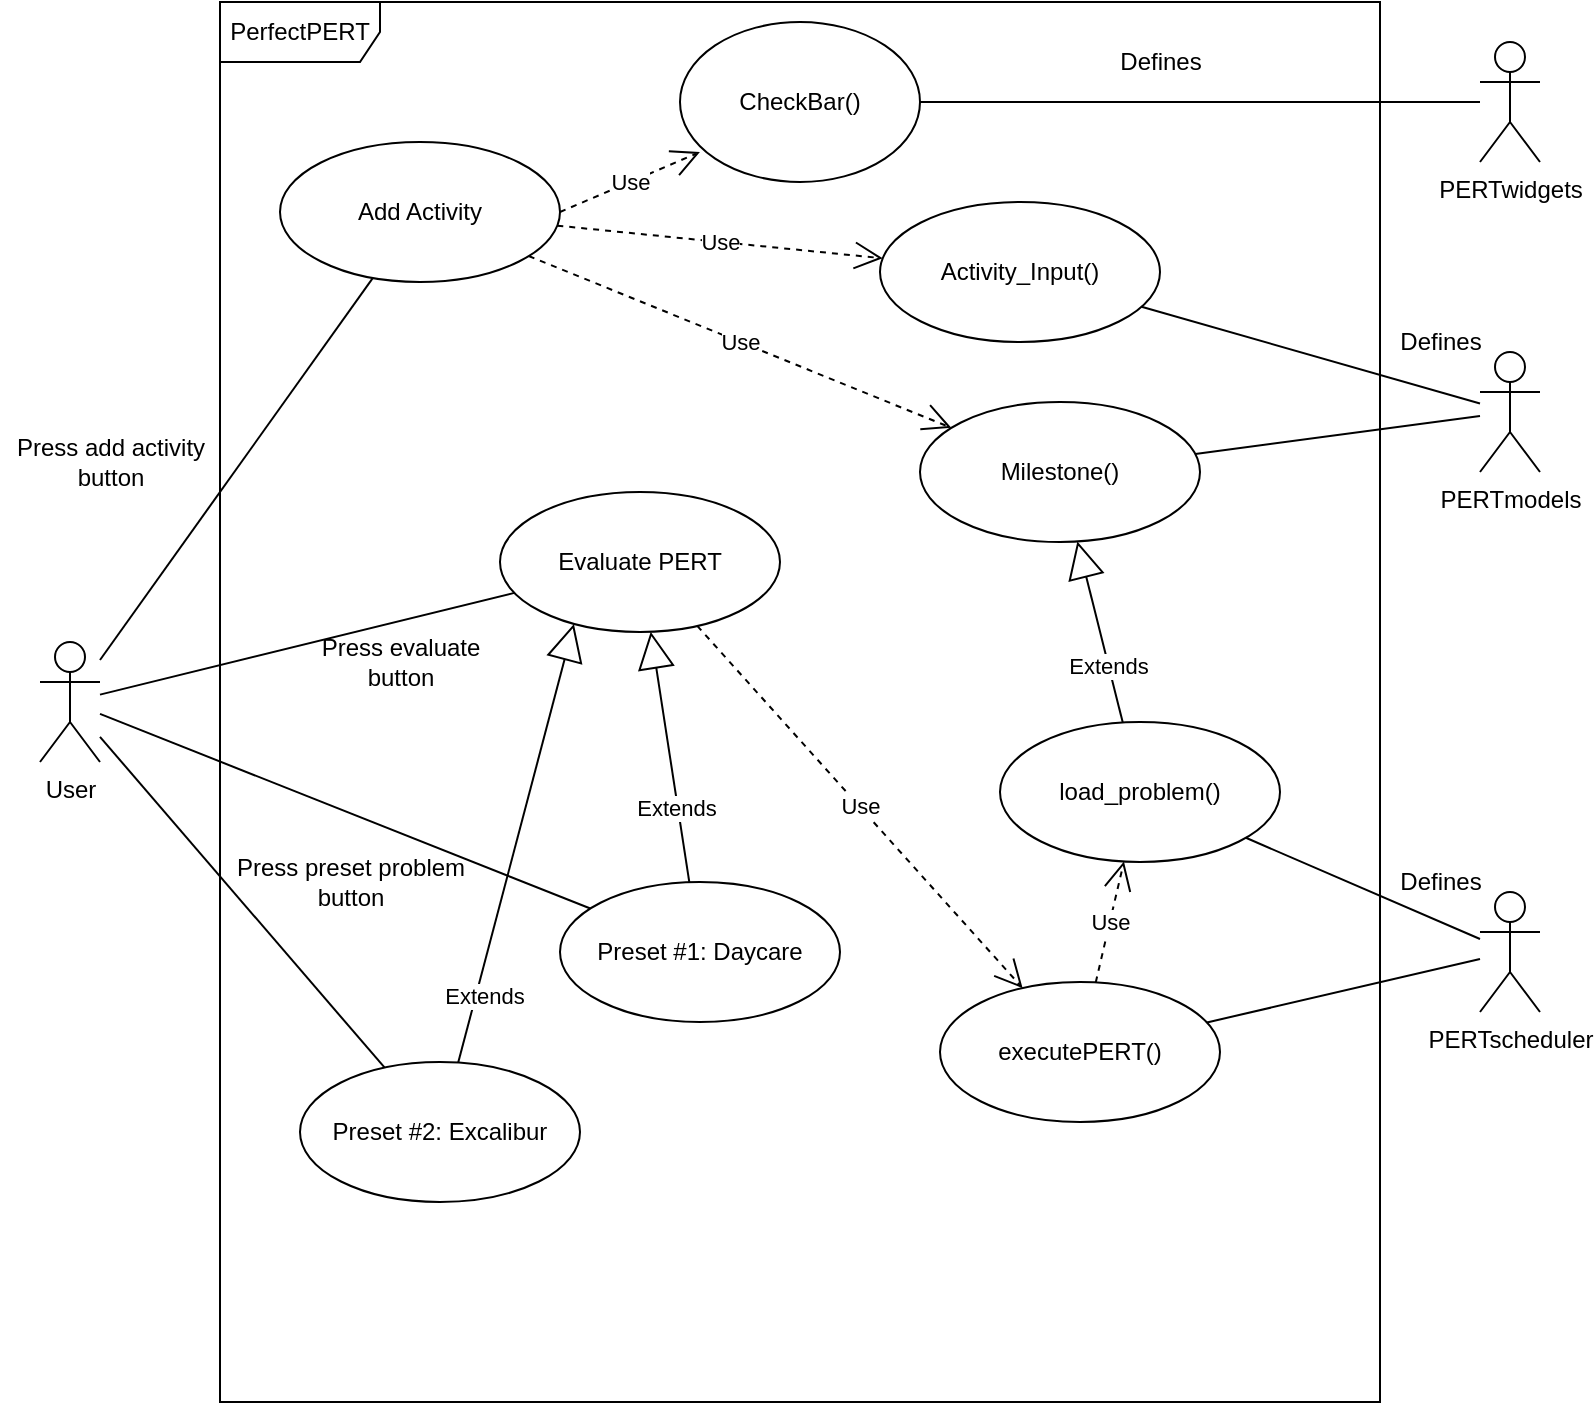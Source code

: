 <mxfile version="14.4.9" type="device"><diagram id="-uz-yWmULIUDPJjm6Qau" name="Page-1"><mxGraphModel dx="4744" dy="1904" grid="1" gridSize="10" guides="1" tooltips="1" connect="1" arrows="1" fold="1" page="1" pageScale="1" pageWidth="850" pageHeight="1100" math="0" shadow="0"><root><mxCell id="0"/><mxCell id="1" parent="0"/><mxCell id="Lj71XVisxg08LTZLKJ4J-22" value="PerfectPERT" style="shape=umlFrame;whiteSpace=wrap;html=1;width=80;height=30;" parent="1" vertex="1"><mxGeometry x="130" y="20" width="580" height="700" as="geometry"/></mxCell><mxCell id="Lj71XVisxg08LTZLKJ4J-1" value="User" style="shape=umlActor;verticalLabelPosition=bottom;verticalAlign=top;html=1;" parent="1" vertex="1"><mxGeometry x="40" y="340" width="30" height="60" as="geometry"/></mxCell><mxCell id="Lj71XVisxg08LTZLKJ4J-2" value="Add Activity" style="ellipse;whiteSpace=wrap;html=1;" parent="1" vertex="1"><mxGeometry x="160" y="90" width="140" height="70" as="geometry"/></mxCell><mxCell id="Lj71XVisxg08LTZLKJ4J-6" value="Evaluate PERT" style="ellipse;whiteSpace=wrap;html=1;" parent="1" vertex="1"><mxGeometry x="270" y="265" width="140" height="70" as="geometry"/></mxCell><mxCell id="Lj71XVisxg08LTZLKJ4J-7" value="PERTmodels" style="shape=umlActor;verticalLabelPosition=bottom;verticalAlign=top;html=1;" parent="1" vertex="1"><mxGeometry x="760" y="195" width="30" height="60" as="geometry"/></mxCell><mxCell id="Lj71XVisxg08LTZLKJ4J-8" value="Milestone()" style="ellipse;whiteSpace=wrap;html=1;" parent="1" vertex="1"><mxGeometry x="480" y="220" width="140" height="70" as="geometry"/></mxCell><mxCell id="Lj71XVisxg08LTZLKJ4J-13" value="Preset #1: Daycare" style="ellipse;whiteSpace=wrap;html=1;" parent="1" vertex="1"><mxGeometry x="300" y="460" width="140" height="70" as="geometry"/></mxCell><mxCell id="Lj71XVisxg08LTZLKJ4J-20" value="Use" style="endArrow=open;endSize=12;dashed=1;html=1;" parent="1" source="Lj71XVisxg08LTZLKJ4J-2" target="nL1dFlTwGkDWoMU47Gq8-13" edge="1"><mxGeometry width="160" relative="1" as="geometry"><mxPoint x="345" y="194.5" as="sourcePoint"/><mxPoint x="505" y="194.5" as="targetPoint"/></mxGeometry></mxCell><mxCell id="Lj71XVisxg08LTZLKJ4J-30" value="load_problem()" style="ellipse;whiteSpace=wrap;html=1;" parent="1" vertex="1"><mxGeometry x="520" y="380" width="140" height="70" as="geometry"/></mxCell><mxCell id="Lj71XVisxg08LTZLKJ4J-39" value="" style="endArrow=none;html=1;" parent="1" source="Lj71XVisxg08LTZLKJ4J-1" target="Lj71XVisxg08LTZLKJ4J-13" edge="1"><mxGeometry width="50" height="50" relative="1" as="geometry"><mxPoint x="174.615" y="420" as="sourcePoint"/><mxPoint x="410" y="370" as="targetPoint"/></mxGeometry></mxCell><mxCell id="Lj71XVisxg08LTZLKJ4J-40" value="" style="endArrow=none;html=1;" parent="1" source="Lj71XVisxg08LTZLKJ4J-1" target="Lj71XVisxg08LTZLKJ4J-2" edge="1"><mxGeometry width="50" height="50" relative="1" as="geometry"><mxPoint x="160" y="275" as="sourcePoint"/><mxPoint x="410" y="370" as="targetPoint"/></mxGeometry></mxCell><mxCell id="Lj71XVisxg08LTZLKJ4J-41" value="" style="endArrow=none;html=1;" parent="1" source="Lj71XVisxg08LTZLKJ4J-1" target="Lj71XVisxg08LTZLKJ4J-6" edge="1"><mxGeometry width="50" height="50" relative="1" as="geometry"><mxPoint x="175.0" y="340" as="sourcePoint"/><mxPoint x="205" y="404" as="targetPoint"/></mxGeometry></mxCell><mxCell id="Lj71XVisxg08LTZLKJ4J-50" value="" style="endArrow=none;html=1;" parent="1" source="Lj71XVisxg08LTZLKJ4J-7" target="Lj71XVisxg08LTZLKJ4J-8" edge="1"><mxGeometry width="50" height="50" relative="1" as="geometry"><mxPoint x="650" y="260" as="sourcePoint"/><mxPoint x="710" y="190" as="targetPoint"/></mxGeometry></mxCell><mxCell id="Lj71XVisxg08LTZLKJ4J-52" value="Defines" style="text;html=1;align=center;verticalAlign=middle;resizable=0;points=[];autosize=1;" parent="1" vertex="1"><mxGeometry x="710" y="180" width="60" height="20" as="geometry"/></mxCell><mxCell id="Lj71XVisxg08LTZLKJ4J-53" value="PERTscheduler" style="shape=umlActor;verticalLabelPosition=bottom;verticalAlign=top;html=1;" parent="1" vertex="1"><mxGeometry x="760" y="465" width="30" height="60" as="geometry"/></mxCell><mxCell id="Lj71XVisxg08LTZLKJ4J-55" value="" style="endArrow=none;html=1;" parent="1" source="Lj71XVisxg08LTZLKJ4J-53" target="Lj71XVisxg08LTZLKJ4J-30" edge="1"><mxGeometry width="50" height="50" relative="1" as="geometry"><mxPoint x="730" y="233.421" as="sourcePoint"/><mxPoint x="523.687" y="280.475" as="targetPoint"/></mxGeometry></mxCell><mxCell id="Lj71XVisxg08LTZLKJ4J-56" value="Defines" style="text;html=1;align=center;verticalAlign=middle;resizable=0;points=[];autosize=1;" parent="1" vertex="1"><mxGeometry x="710" y="450" width="60" height="20" as="geometry"/></mxCell><mxCell id="Lj71XVisxg08LTZLKJ4J-57" value="Use" style="endArrow=open;endSize=12;dashed=1;html=1;" parent="1" source="Lj71XVisxg08LTZLKJ4J-6" target="Lj71XVisxg08LTZLKJ4J-61" edge="1"><mxGeometry width="160" relative="1" as="geometry"><mxPoint x="494.215" y="500.12" as="sourcePoint"/><mxPoint x="465.813" y="329.879" as="targetPoint"/></mxGeometry></mxCell><mxCell id="Lj71XVisxg08LTZLKJ4J-58" value="Extends" style="endArrow=block;endSize=16;endFill=0;html=1;" parent="1" source="Lj71XVisxg08LTZLKJ4J-30" target="Lj71XVisxg08LTZLKJ4J-8" edge="1"><mxGeometry x="-0.372" width="160" relative="1" as="geometry"><mxPoint x="320" y="760" as="sourcePoint"/><mxPoint x="535" y="160" as="targetPoint"/><mxPoint as="offset"/></mxGeometry></mxCell><mxCell id="Lj71XVisxg08LTZLKJ4J-60" value="Extends" style="endArrow=block;endSize=16;endFill=0;html=1;" parent="1" source="Lj71XVisxg08LTZLKJ4J-13" target="Lj71XVisxg08LTZLKJ4J-6" edge="1"><mxGeometry x="-0.408" y="1" width="160" relative="1" as="geometry"><mxPoint x="340" y="780" as="sourcePoint"/><mxPoint x="495" y="780" as="targetPoint"/><mxPoint as="offset"/></mxGeometry></mxCell><mxCell id="Lj71XVisxg08LTZLKJ4J-61" value="executePERT()" style="ellipse;whiteSpace=wrap;html=1;" parent="1" vertex="1"><mxGeometry x="490" y="510" width="140" height="70" as="geometry"/></mxCell><mxCell id="Lj71XVisxg08LTZLKJ4J-63" value="Use" style="endArrow=open;endSize=12;dashed=1;html=1;" parent="1" source="Lj71XVisxg08LTZLKJ4J-61" target="Lj71XVisxg08LTZLKJ4J-30" edge="1"><mxGeometry width="160" relative="1" as="geometry"><mxPoint x="317.003" y="446.128" as="sourcePoint"/><mxPoint x="468.103" y="593.845" as="targetPoint"/></mxGeometry></mxCell><mxCell id="Lj71XVisxg08LTZLKJ4J-64" value="" style="endArrow=none;html=1;" parent="1" source="Lj71XVisxg08LTZLKJ4J-53" target="Lj71XVisxg08LTZLKJ4J-61" edge="1"><mxGeometry width="50" height="50" relative="1" as="geometry"><mxPoint x="730" y="480" as="sourcePoint"/><mxPoint x="590" y="480" as="targetPoint"/></mxGeometry></mxCell><mxCell id="nL1dFlTwGkDWoMU47Gq8-1" value="Preset #2: Excalibur" style="ellipse;whiteSpace=wrap;html=1;" parent="1" vertex="1"><mxGeometry x="170" y="550" width="140" height="70" as="geometry"/></mxCell><mxCell id="nL1dFlTwGkDWoMU47Gq8-2" value="" style="endArrow=none;html=1;" parent="1" source="Lj71XVisxg08LTZLKJ4J-1" target="nL1dFlTwGkDWoMU47Gq8-1" edge="1"><mxGeometry width="50" height="50" relative="1" as="geometry"><mxPoint x="144.048" y="470" as="sourcePoint"/><mxPoint x="233.204" y="456.456" as="targetPoint"/></mxGeometry></mxCell><mxCell id="nL1dFlTwGkDWoMU47Gq8-10" value="Press add activity &lt;br&gt;button" style="text;html=1;align=center;verticalAlign=middle;resizable=0;points=[];autosize=1;" parent="1" vertex="1"><mxGeometry x="20" y="235" width="110" height="30" as="geometry"/></mxCell><mxCell id="nL1dFlTwGkDWoMU47Gq8-11" value="Extends" style="endArrow=block;endSize=16;endFill=0;html=1;entryX=0.264;entryY=0.943;entryDx=0;entryDy=0;entryPerimeter=0;" parent="1" source="nL1dFlTwGkDWoMU47Gq8-1" target="Lj71XVisxg08LTZLKJ4J-6" edge="1"><mxGeometry x="-0.684" y="-4" width="160" relative="1" as="geometry"><mxPoint x="312.484" y="450.202" as="sourcePoint"/><mxPoint x="292.611" y="359.793" as="targetPoint"/><mxPoint as="offset"/></mxGeometry></mxCell><mxCell id="nL1dFlTwGkDWoMU47Gq8-13" value="Activity_Input()" style="ellipse;whiteSpace=wrap;html=1;" parent="1" vertex="1"><mxGeometry x="460" y="120" width="140" height="70" as="geometry"/></mxCell><mxCell id="nL1dFlTwGkDWoMU47Gq8-14" value="Use" style="endArrow=open;endSize=12;dashed=1;html=1;" parent="1" source="Lj71XVisxg08LTZLKJ4J-2" target="Lj71XVisxg08LTZLKJ4J-8" edge="1"><mxGeometry width="160" relative="1" as="geometry"><mxPoint x="308.993" y="156.159" as="sourcePoint"/><mxPoint x="441.041" y="113.867" as="targetPoint"/></mxGeometry></mxCell><mxCell id="nL1dFlTwGkDWoMU47Gq8-15" value="" style="endArrow=none;html=1;" parent="1" source="Lj71XVisxg08LTZLKJ4J-7" target="nL1dFlTwGkDWoMU47Gq8-13" edge="1"><mxGeometry width="50" height="50" relative="1" as="geometry"><mxPoint x="770" y="234.071" as="sourcePoint"/><mxPoint x="655.94" y="227.01" as="targetPoint"/></mxGeometry></mxCell><mxCell id="SvqrIYXDaGDQAZ0hIgaX-1" value="PERTwidgets" style="shape=umlActor;verticalLabelPosition=bottom;verticalAlign=top;html=1;" vertex="1" parent="1"><mxGeometry x="760" y="40" width="30" height="60" as="geometry"/></mxCell><mxCell id="SvqrIYXDaGDQAZ0hIgaX-3" value="CheckBar()" style="ellipse;whiteSpace=wrap;html=1;" vertex="1" parent="1"><mxGeometry x="360" y="30" width="120" height="80" as="geometry"/></mxCell><mxCell id="SvqrIYXDaGDQAZ0hIgaX-4" value="" style="endArrow=none;html=1;entryX=1;entryY=0.5;entryDx=0;entryDy=0;" edge="1" parent="1" source="SvqrIYXDaGDQAZ0hIgaX-1" target="SvqrIYXDaGDQAZ0hIgaX-3"><mxGeometry width="50" height="50" relative="1" as="geometry"><mxPoint x="400" y="270" as="sourcePoint"/><mxPoint x="450" y="220" as="targetPoint"/></mxGeometry></mxCell><mxCell id="SvqrIYXDaGDQAZ0hIgaX-5" value="Defines" style="text;html=1;align=center;verticalAlign=middle;resizable=0;points=[];autosize=1;" vertex="1" parent="1"><mxGeometry x="570" y="40" width="60" height="20" as="geometry"/></mxCell><mxCell id="SvqrIYXDaGDQAZ0hIgaX-7" value="Use" style="endArrow=open;endSize=12;dashed=1;html=1;entryX=0.083;entryY=0.813;entryDx=0;entryDy=0;entryPerimeter=0;exitX=1;exitY=0.5;exitDx=0;exitDy=0;" edge="1" parent="1" source="Lj71XVisxg08LTZLKJ4J-2" target="SvqrIYXDaGDQAZ0hIgaX-3"><mxGeometry width="160" relative="1" as="geometry"><mxPoint x="294.849" y="145.367" as="sourcePoint"/><mxPoint x="445.156" y="139.998" as="targetPoint"/></mxGeometry></mxCell><mxCell id="SvqrIYXDaGDQAZ0hIgaX-8" value="Press evaluate&lt;br&gt;button" style="text;html=1;align=center;verticalAlign=middle;resizable=0;points=[];autosize=1;" vertex="1" parent="1"><mxGeometry x="175" y="335" width="90" height="30" as="geometry"/></mxCell><mxCell id="SvqrIYXDaGDQAZ0hIgaX-9" value="Press preset problem&lt;br&gt;button" style="text;html=1;align=center;verticalAlign=middle;resizable=0;points=[];autosize=1;" vertex="1" parent="1"><mxGeometry x="130" y="445" width="130" height="30" as="geometry"/></mxCell></root></mxGraphModel></diagram></mxfile>